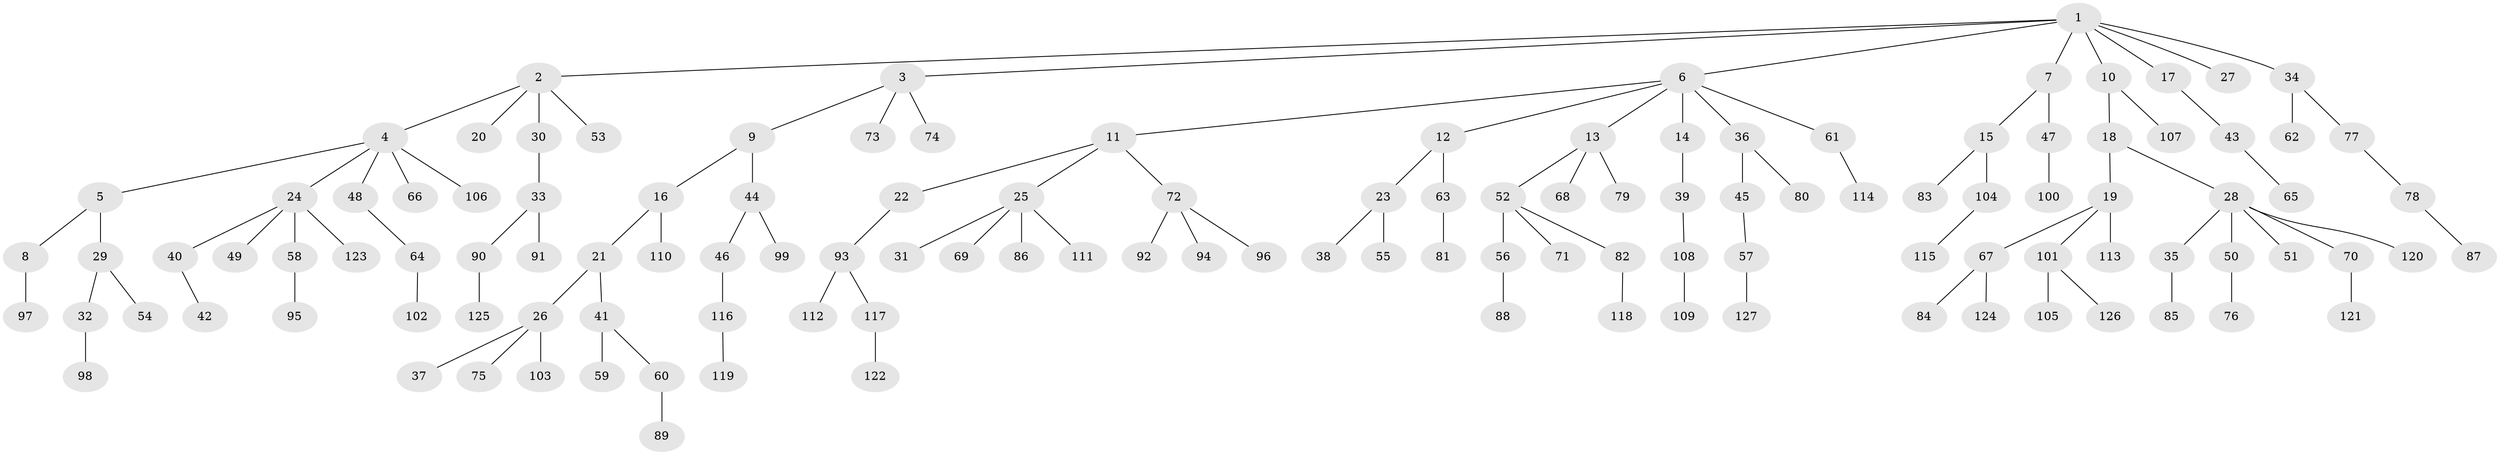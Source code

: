 // coarse degree distribution, {7: 0.02247191011235955, 4: 0.056179775280898875, 3: 0.16853932584269662, 5: 0.011235955056179775, 1: 0.4943820224719101, 2: 0.23595505617977527, 6: 0.011235955056179775}
// Generated by graph-tools (version 1.1) at 2025/51/03/04/25 22:51:38]
// undirected, 127 vertices, 126 edges
graph export_dot {
  node [color=gray90,style=filled];
  1;
  2;
  3;
  4;
  5;
  6;
  7;
  8;
  9;
  10;
  11;
  12;
  13;
  14;
  15;
  16;
  17;
  18;
  19;
  20;
  21;
  22;
  23;
  24;
  25;
  26;
  27;
  28;
  29;
  30;
  31;
  32;
  33;
  34;
  35;
  36;
  37;
  38;
  39;
  40;
  41;
  42;
  43;
  44;
  45;
  46;
  47;
  48;
  49;
  50;
  51;
  52;
  53;
  54;
  55;
  56;
  57;
  58;
  59;
  60;
  61;
  62;
  63;
  64;
  65;
  66;
  67;
  68;
  69;
  70;
  71;
  72;
  73;
  74;
  75;
  76;
  77;
  78;
  79;
  80;
  81;
  82;
  83;
  84;
  85;
  86;
  87;
  88;
  89;
  90;
  91;
  92;
  93;
  94;
  95;
  96;
  97;
  98;
  99;
  100;
  101;
  102;
  103;
  104;
  105;
  106;
  107;
  108;
  109;
  110;
  111;
  112;
  113;
  114;
  115;
  116;
  117;
  118;
  119;
  120;
  121;
  122;
  123;
  124;
  125;
  126;
  127;
  1 -- 2;
  1 -- 3;
  1 -- 6;
  1 -- 7;
  1 -- 10;
  1 -- 17;
  1 -- 27;
  1 -- 34;
  2 -- 4;
  2 -- 20;
  2 -- 30;
  2 -- 53;
  3 -- 9;
  3 -- 73;
  3 -- 74;
  4 -- 5;
  4 -- 24;
  4 -- 48;
  4 -- 66;
  4 -- 106;
  5 -- 8;
  5 -- 29;
  6 -- 11;
  6 -- 12;
  6 -- 13;
  6 -- 14;
  6 -- 36;
  6 -- 61;
  7 -- 15;
  7 -- 47;
  8 -- 97;
  9 -- 16;
  9 -- 44;
  10 -- 18;
  10 -- 107;
  11 -- 22;
  11 -- 25;
  11 -- 72;
  12 -- 23;
  12 -- 63;
  13 -- 52;
  13 -- 68;
  13 -- 79;
  14 -- 39;
  15 -- 83;
  15 -- 104;
  16 -- 21;
  16 -- 110;
  17 -- 43;
  18 -- 19;
  18 -- 28;
  19 -- 67;
  19 -- 101;
  19 -- 113;
  21 -- 26;
  21 -- 41;
  22 -- 93;
  23 -- 38;
  23 -- 55;
  24 -- 40;
  24 -- 49;
  24 -- 58;
  24 -- 123;
  25 -- 31;
  25 -- 69;
  25 -- 86;
  25 -- 111;
  26 -- 37;
  26 -- 75;
  26 -- 103;
  28 -- 35;
  28 -- 50;
  28 -- 51;
  28 -- 70;
  28 -- 120;
  29 -- 32;
  29 -- 54;
  30 -- 33;
  32 -- 98;
  33 -- 90;
  33 -- 91;
  34 -- 62;
  34 -- 77;
  35 -- 85;
  36 -- 45;
  36 -- 80;
  39 -- 108;
  40 -- 42;
  41 -- 59;
  41 -- 60;
  43 -- 65;
  44 -- 46;
  44 -- 99;
  45 -- 57;
  46 -- 116;
  47 -- 100;
  48 -- 64;
  50 -- 76;
  52 -- 56;
  52 -- 71;
  52 -- 82;
  56 -- 88;
  57 -- 127;
  58 -- 95;
  60 -- 89;
  61 -- 114;
  63 -- 81;
  64 -- 102;
  67 -- 84;
  67 -- 124;
  70 -- 121;
  72 -- 92;
  72 -- 94;
  72 -- 96;
  77 -- 78;
  78 -- 87;
  82 -- 118;
  90 -- 125;
  93 -- 112;
  93 -- 117;
  101 -- 105;
  101 -- 126;
  104 -- 115;
  108 -- 109;
  116 -- 119;
  117 -- 122;
}
